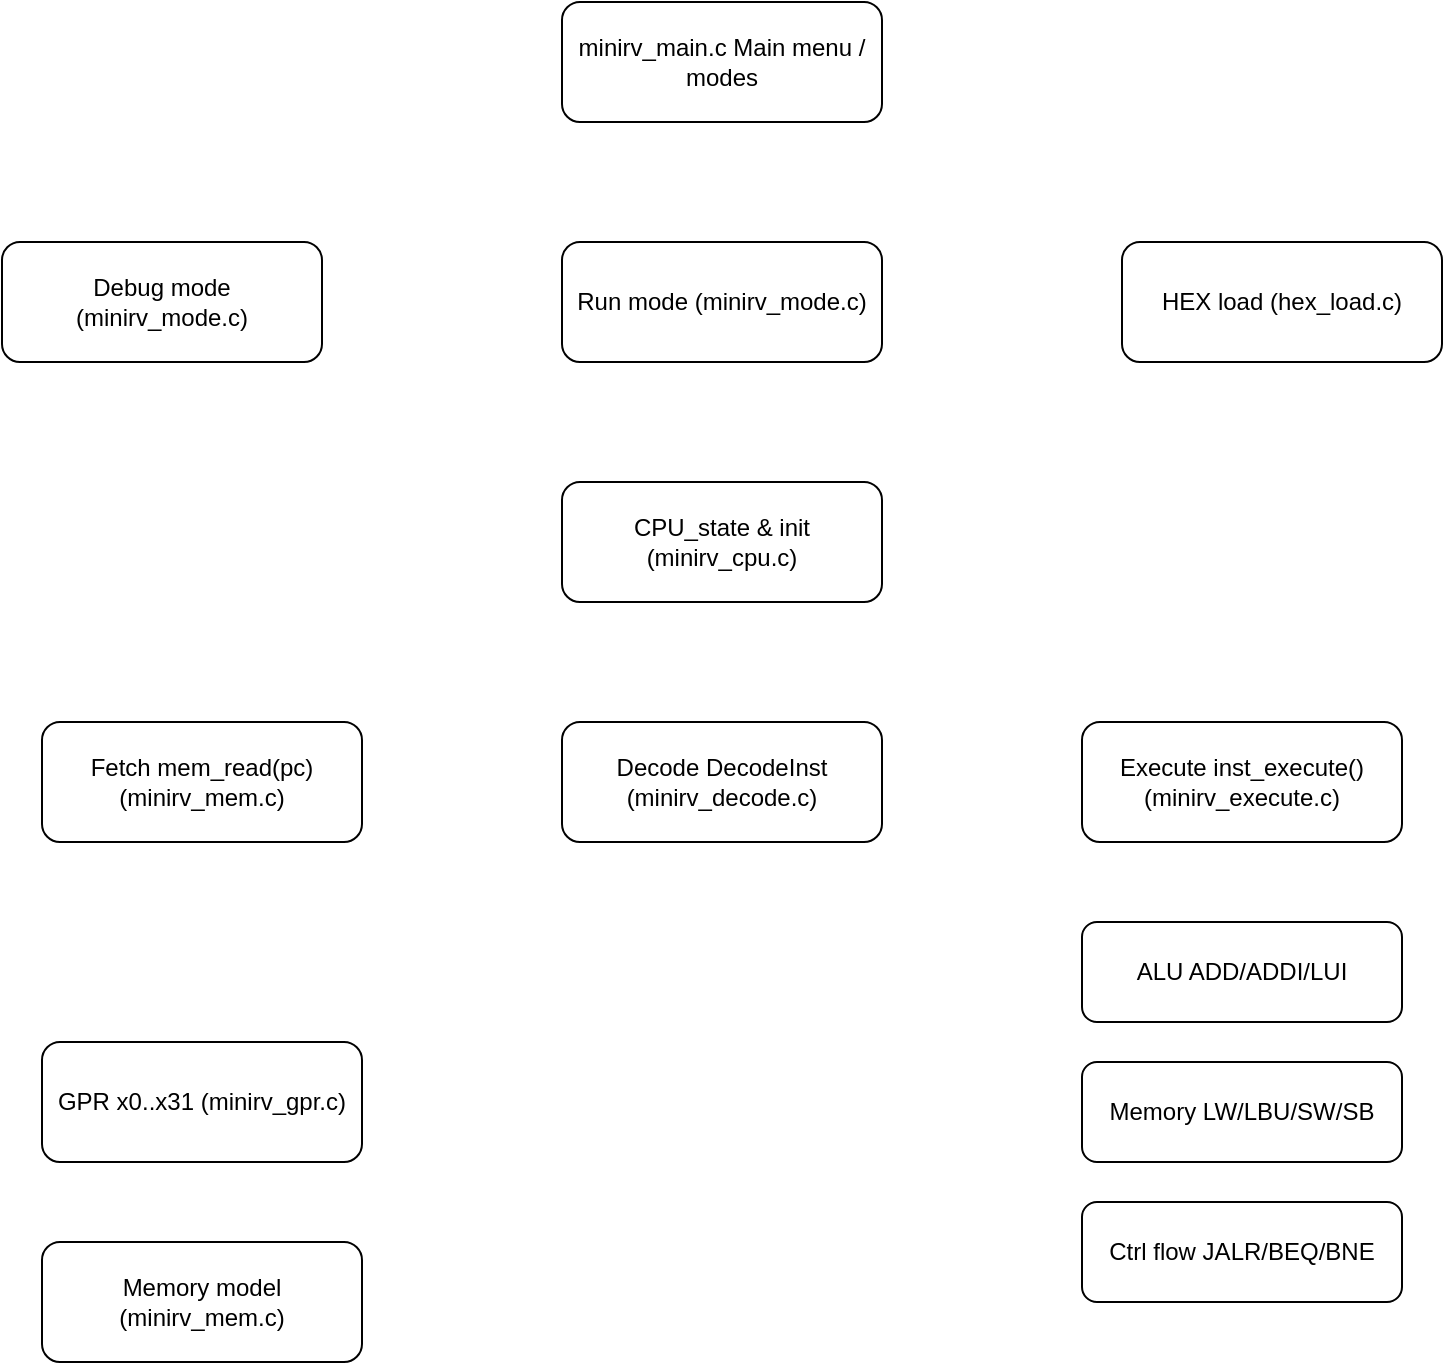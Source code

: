 <mxfile>
    <diagram name="MiniRV_emu Architecture" id="0">
        <mxGraphModel dx="2238" dy="1056" grid="1" gridSize="10" guides="1" tooltips="1" connect="1" arrows="1" fold="1" page="1" pageScale="1" pageWidth="850" pageHeight="1100" math="0" shadow="0">
            <root>
                <mxCell id="0"/>
                <mxCell id="1" parent="0"/>
                <mxCell id="main" value="minirv_main.c Main menu / modes" style="rounded=1;whiteSpace=wrap;html=1;" parent="1" vertex="1">
                    <mxGeometry x="360" y="60" width="160" height="60" as="geometry"/>
                </mxCell>
                <mxCell id="mode_debug" value="Debug mode (minirv_mode.c)" style="rounded=1;whiteSpace=wrap;html=1;" parent="1" vertex="1">
                    <mxGeometry x="80" y="180" width="160" height="60" as="geometry"/>
                </mxCell>
                <mxCell id="mode_run" value="Run mode (minirv_mode.c)" style="rounded=1;whiteSpace=wrap;html=1;" parent="1" vertex="1">
                    <mxGeometry x="360" y="180" width="160" height="60" as="geometry"/>
                </mxCell>
                <mxCell id="mode_load" value="HEX load (hex_load.c)" style="rounded=1;whiteSpace=wrap;html=1;" parent="1" vertex="1">
                    <mxGeometry x="640" y="180" width="160" height="60" as="geometry"/>
                </mxCell>
                <mxCell id="cpu_init" value="CPU_state &amp; init (minirv_cpu.c)" style="rounded=1;whiteSpace=wrap;html=1;" parent="1" vertex="1">
                    <mxGeometry x="360" y="300" width="160" height="60" as="geometry"/>
                </mxCell>
                <mxCell id="fetch" value="Fetch mem_read(pc) (minirv_mem.c)" style="rounded=1;whiteSpace=wrap;html=1;" parent="1" vertex="1">
                    <mxGeometry x="100" y="420" width="160" height="60" as="geometry"/>
                </mxCell>
                <mxCell id="decode" value="Decode DecodeInst (minirv_decode.c)" style="rounded=1;whiteSpace=wrap;html=1;" parent="1" vertex="1">
                    <mxGeometry x="360" y="420" width="160" height="60" as="geometry"/>
                </mxCell>
                <mxCell id="execute" value="Execute inst_execute() (minirv_execute.c)" style="rounded=1;whiteSpace=wrap;html=1;" parent="1" vertex="1">
                    <mxGeometry x="620" y="420" width="160" height="60" as="geometry"/>
                </mxCell>
                <mxCell id="alu" value="ALU ADD/ADDI/LUI" style="rounded=1;whiteSpace=wrap;html=1;" parent="1" vertex="1">
                    <mxGeometry x="620" y="520" width="160" height="50" as="geometry"/>
                </mxCell>
                <mxCell id="memop" value="Memory LW/LBU/SW/SB" style="rounded=1;whiteSpace=wrap;html=1;" parent="1" vertex="1">
                    <mxGeometry x="620" y="590" width="160" height="50" as="geometry"/>
                </mxCell>
                <mxCell id="branch" value="Ctrl flow JALR/BEQ/BNE" style="rounded=1;whiteSpace=wrap;html=1;" parent="1" vertex="1">
                    <mxGeometry x="620" y="660" width="160" height="50" as="geometry"/>
                </mxCell>
                <mxCell id="gpr" value="GPR x0..x31 (minirv_gpr.c)" style="rounded=1;whiteSpace=wrap;html=1;" parent="1" vertex="1">
                    <mxGeometry x="100" y="580" width="160" height="60" as="geometry"/>
                </mxCell>
                <mxCell id="mem" value="Memory model (minirv_mem.c)" style="rounded=1;whiteSpace=wrap;html=1;" parent="1" vertex="1">
                    <mxGeometry x="100" y="680" width="160" height="60" as="geometry"/>
                </mxCell>
            </root>
        </mxGraphModel>
    </diagram>
    <diagram name="HEX Loader Logic" id="1">
        <mxGraphModel dx="2238" dy="1056" grid="1" gridSize="10" guides="1" tooltips="1" connect="1" arrows="1" fold="1" page="1" pageScale="1" pageWidth="850" pageHeight="1100" math="0" shadow="0">
            <root>
                <mxCell id="0"/>
                <mxCell id="1" parent="0"/>
                <mxCell id="hex_entry" value="hex_load(): entry read filename" style="rounded=1;whiteSpace=wrap;html=1;" parent="1" vertex="1">
                    <mxGeometry x="360" y="60" width="200" height="60" as="geometry"/>
                </mxCell>
                <mxCell id="hex_exec" value="hex_execute(cpu, filename) open &amp; validate hex_search()" style="rounded=1;whiteSpace=wrap;html=1;" parent="1" vertex="1">
                    <mxGeometry x="360" y="160" width="200" height="70" as="geometry"/>
                </mxCell>
                <mxCell id="hex_search" value="hex_search() try multiple paths" style="rounded=1;whiteSpace=wrap;html=1;" parent="1" vertex="1">
                    <mxGeometry x="80" y="260" width="200" height="60" as="geometry"/>
                </mxCell>
                <mxCell id="hex_format" value="hex_format_check() objdump or simple" style="rounded=1;whiteSpace=wrap;html=1;" parent="1" vertex="1">
                    <mxGeometry x="640" y="260" width="200" height="60" as="geometry"/>
                </mxCell>
                <mxCell id="objdump_check" value="objdump_check() parse addr: bytes" style="rounded=1;whiteSpace=wrap;html=1;" parent="1" vertex="1">
                    <mxGeometry x="80" y="360" width="200" height="60" as="geometry"/>
                </mxCell>
                <mxCell id="simple_check" value="simple_check() 32-bit hex per line" style="rounded=1;whiteSpace=wrap;html=1;" parent="1" vertex="1">
                    <mxGeometry x="640" y="360" width="200" height="60" as="geometry"/>
                </mxCell>
                <mxCell id="load_objdump" value="load_objdump() clean_format, write mem" style="rounded=1;whiteSpace=wrap;html=1;" parent="1" vertex="1">
                    <mxGeometry x="80" y="460" width="200" height="60" as="geometry"/>
                </mxCell>
                <mxCell id="load_simple" value="load_simple() sequential write" style="rounded=1;whiteSpace=wrap;html=1;" parent="1" vertex="1">
                    <mxGeometry x="640" y="460" width="200" height="60" as="geometry"/>
                </mxCell>
                <mxCell id="shared" value="Shared utils clean_format, address_used" style="rounded=1;whiteSpace=wrap;html=1;" parent="1" vertex="1">
                    <mxGeometry x="360" y="560" width="200" height="60" as="geometry"/>
                </mxCell>
                <mxCell id="result" value="Result/Report success/fail" style="rounded=1;whiteSpace=wrap;html=1;" parent="1" vertex="1">
                    <mxGeometry x="360" y="660" width="200" height="60" as="geometry"/>
                </mxCell>
            </root>
        </mxGraphModel>
    </diagram>
</mxfile>